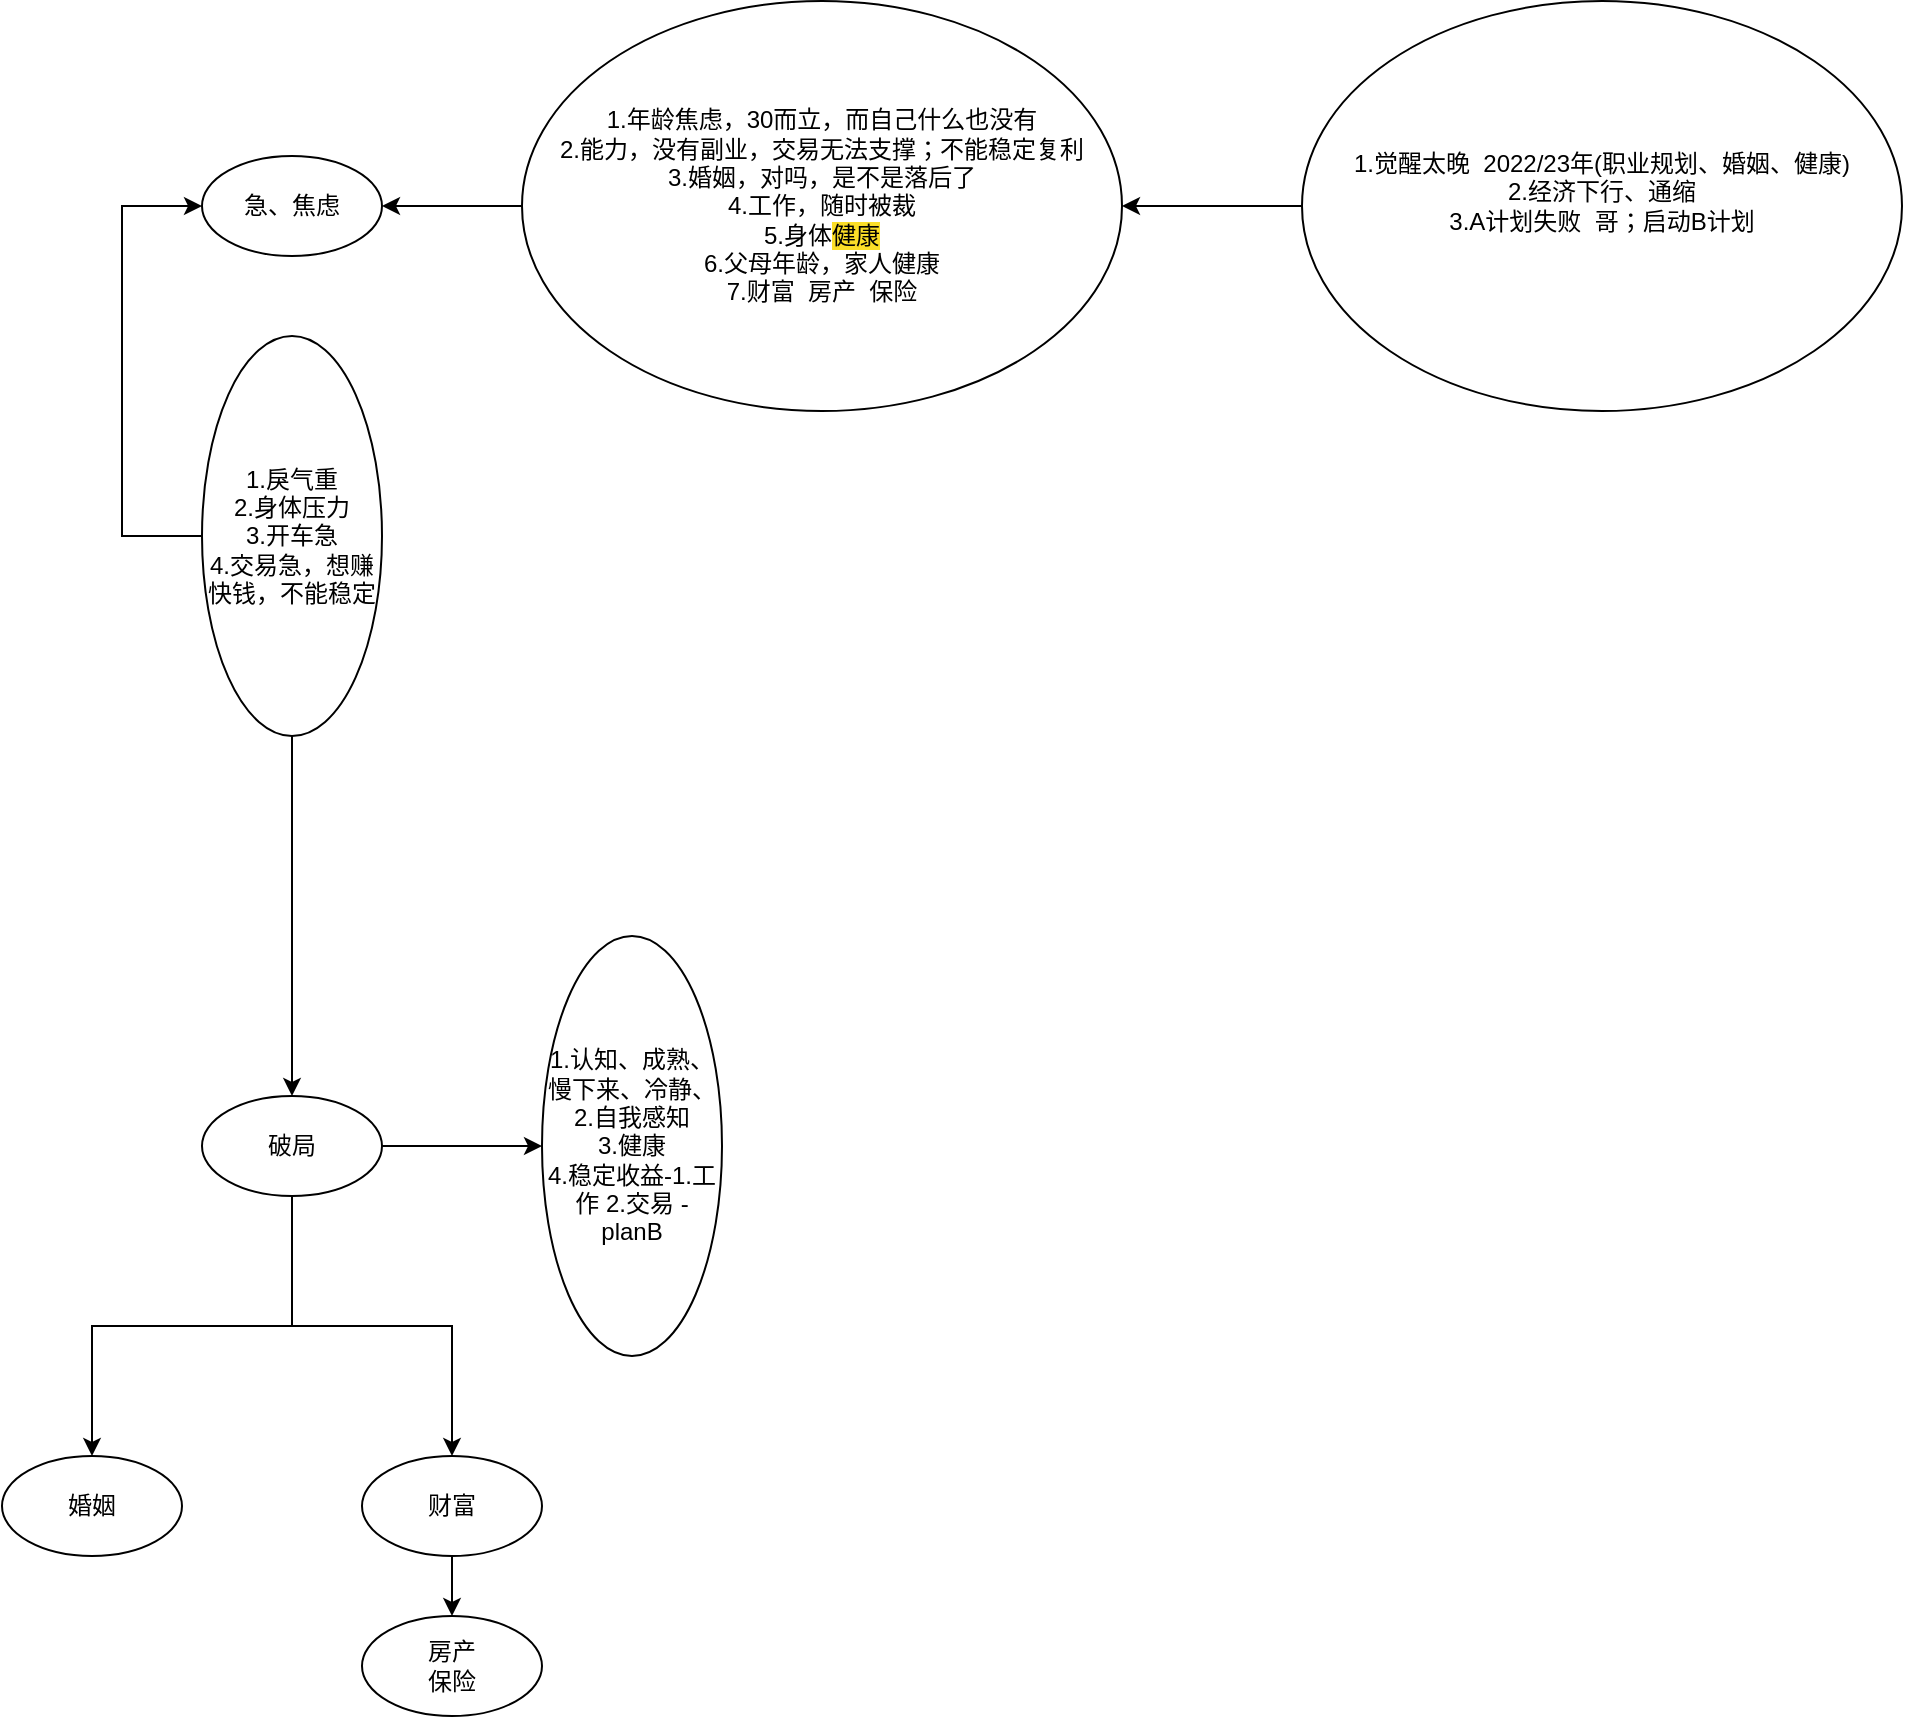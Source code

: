 <mxfile version="23.1.6" type="github">
  <diagram name="第 1 页" id="KEMMI0yfq3c-ek_gplTg">
    <mxGraphModel dx="1195" dy="596" grid="1" gridSize="10" guides="1" tooltips="1" connect="1" arrows="1" fold="1" page="1" pageScale="1" pageWidth="827" pageHeight="1169" math="0" shadow="0">
      <root>
        <mxCell id="0" />
        <mxCell id="1" parent="0" />
        <mxCell id="skOWN3L53YkmH7YidaTr-1" value="急、焦虑" style="ellipse;whiteSpace=wrap;html=1;" vertex="1" parent="1">
          <mxGeometry x="310" y="300" width="90" height="50" as="geometry" />
        </mxCell>
        <mxCell id="skOWN3L53YkmH7YidaTr-3" style="edgeStyle=orthogonalEdgeStyle;rounded=0;orthogonalLoop=1;jettySize=auto;html=1;exitX=0;exitY=0.5;exitDx=0;exitDy=0;entryX=0;entryY=0.5;entryDx=0;entryDy=0;" edge="1" parent="1" source="skOWN3L53YkmH7YidaTr-2" target="skOWN3L53YkmH7YidaTr-1">
          <mxGeometry relative="1" as="geometry">
            <Array as="points">
              <mxPoint x="270" y="490" />
              <mxPoint x="270" y="325" />
            </Array>
          </mxGeometry>
        </mxCell>
        <mxCell id="skOWN3L53YkmH7YidaTr-9" style="edgeStyle=orthogonalEdgeStyle;rounded=0;orthogonalLoop=1;jettySize=auto;html=1;exitX=0.5;exitY=1;exitDx=0;exitDy=0;" edge="1" parent="1" source="skOWN3L53YkmH7YidaTr-2" target="skOWN3L53YkmH7YidaTr-8">
          <mxGeometry relative="1" as="geometry" />
        </mxCell>
        <mxCell id="skOWN3L53YkmH7YidaTr-2" value="1.戾气重&lt;br&gt;2.身体压力&lt;br&gt;3.开车急&lt;br&gt;4.交易急，想赚快钱，不能稳定" style="ellipse;whiteSpace=wrap;html=1;" vertex="1" parent="1">
          <mxGeometry x="310" y="390" width="90" height="200" as="geometry" />
        </mxCell>
        <mxCell id="skOWN3L53YkmH7YidaTr-5" value="" style="edgeStyle=orthogonalEdgeStyle;rounded=0;orthogonalLoop=1;jettySize=auto;html=1;" edge="1" parent="1" source="skOWN3L53YkmH7YidaTr-4" target="skOWN3L53YkmH7YidaTr-1">
          <mxGeometry relative="1" as="geometry" />
        </mxCell>
        <mxCell id="skOWN3L53YkmH7YidaTr-4" value="1.&lt;span style=&quot;background-color: initial;&quot;&gt;年龄焦虑，30而立，而自己什么也没有&lt;br&gt;&lt;/span&gt;&lt;span style=&quot;background-color: initial;&quot;&gt;2.能力&lt;/span&gt;&lt;span style=&quot;background-color: initial;&quot; class=&quot;ne-text&quot;&gt;，没有副业，交易无法支撑；不能稳定复利&lt;br&gt;&lt;/span&gt;&lt;span style=&quot;background-color: initial;&quot;&gt;3.&lt;/span&gt;&lt;span style=&quot;background-color: initial;&quot;&gt;婚姻，对吗，是不是落后了&lt;br&gt;4.工作，随时被裁&lt;br&gt;5.&lt;/span&gt;&lt;span style=&quot;background-color: initial;&quot;&gt;身体&lt;/span&gt;&lt;span style=&quot;background-color: rgb(251, 222, 40);&quot; class=&quot;ne-text&quot;&gt;健康&lt;br&gt;&lt;/span&gt;&lt;span style=&quot;background-color: initial;&quot;&gt;6.&lt;/span&gt;&lt;span style=&quot;background-color: initial;&quot;&gt;父母年龄，家人健康&lt;br&gt;7.财富&amp;nbsp; 房产&amp;nbsp; 保险&lt;/span&gt;&lt;span style=&quot;background-color: initial;&quot;&gt;&lt;br&gt;&lt;/span&gt;" style="ellipse;whiteSpace=wrap;html=1;" vertex="1" parent="1">
          <mxGeometry x="470" y="222.5" width="300" height="205" as="geometry" />
        </mxCell>
        <mxCell id="skOWN3L53YkmH7YidaTr-7" style="edgeStyle=orthogonalEdgeStyle;rounded=0;orthogonalLoop=1;jettySize=auto;html=1;exitX=0;exitY=0.5;exitDx=0;exitDy=0;" edge="1" parent="1" source="skOWN3L53YkmH7YidaTr-6" target="skOWN3L53YkmH7YidaTr-4">
          <mxGeometry relative="1" as="geometry" />
        </mxCell>
        <mxCell id="skOWN3L53YkmH7YidaTr-6" value="&lt;span style=&quot;background-color: initial;&quot;&gt;1.觉醒太晚&amp;nbsp; 2022/23年(职业规划、婚姻、健康)&lt;br&gt;2.经济下行、通缩&lt;br&gt;3.A计划失败&amp;nbsp; 哥；启动B计划&lt;br&gt;&lt;br&gt;&lt;/span&gt;" style="ellipse;whiteSpace=wrap;html=1;" vertex="1" parent="1">
          <mxGeometry x="860" y="222.5" width="300" height="205" as="geometry" />
        </mxCell>
        <mxCell id="skOWN3L53YkmH7YidaTr-11" style="edgeStyle=orthogonalEdgeStyle;rounded=0;orthogonalLoop=1;jettySize=auto;html=1;exitX=1;exitY=0.5;exitDx=0;exitDy=0;" edge="1" parent="1" source="skOWN3L53YkmH7YidaTr-8" target="skOWN3L53YkmH7YidaTr-10">
          <mxGeometry relative="1" as="geometry" />
        </mxCell>
        <mxCell id="skOWN3L53YkmH7YidaTr-14" style="edgeStyle=orthogonalEdgeStyle;rounded=0;orthogonalLoop=1;jettySize=auto;html=1;exitX=0.5;exitY=1;exitDx=0;exitDy=0;entryX=0.5;entryY=0;entryDx=0;entryDy=0;" edge="1" parent="1" source="skOWN3L53YkmH7YidaTr-8" target="skOWN3L53YkmH7YidaTr-12">
          <mxGeometry relative="1" as="geometry" />
        </mxCell>
        <mxCell id="skOWN3L53YkmH7YidaTr-18" style="edgeStyle=orthogonalEdgeStyle;rounded=0;orthogonalLoop=1;jettySize=auto;html=1;exitX=0.5;exitY=1;exitDx=0;exitDy=0;" edge="1" parent="1" source="skOWN3L53YkmH7YidaTr-8" target="skOWN3L53YkmH7YidaTr-13">
          <mxGeometry relative="1" as="geometry" />
        </mxCell>
        <mxCell id="skOWN3L53YkmH7YidaTr-8" value="破局" style="ellipse;whiteSpace=wrap;html=1;" vertex="1" parent="1">
          <mxGeometry x="310" y="770" width="90" height="50" as="geometry" />
        </mxCell>
        <mxCell id="skOWN3L53YkmH7YidaTr-10" value="1.认知、成熟、慢下来、冷静、2.自我感知&lt;br&gt;3.健康&lt;br&gt;4.稳定收益-1.工作 2.交易 - planB" style="ellipse;whiteSpace=wrap;html=1;" vertex="1" parent="1">
          <mxGeometry x="480" y="690" width="90" height="210" as="geometry" />
        </mxCell>
        <mxCell id="skOWN3L53YkmH7YidaTr-12" value="婚姻" style="ellipse;whiteSpace=wrap;html=1;" vertex="1" parent="1">
          <mxGeometry x="210" y="950" width="90" height="50" as="geometry" />
        </mxCell>
        <mxCell id="skOWN3L53YkmH7YidaTr-19" style="edgeStyle=orthogonalEdgeStyle;rounded=0;orthogonalLoop=1;jettySize=auto;html=1;exitX=0.5;exitY=1;exitDx=0;exitDy=0;" edge="1" parent="1" source="skOWN3L53YkmH7YidaTr-13" target="skOWN3L53YkmH7YidaTr-16">
          <mxGeometry relative="1" as="geometry" />
        </mxCell>
        <mxCell id="skOWN3L53YkmH7YidaTr-13" value="财富" style="ellipse;whiteSpace=wrap;html=1;" vertex="1" parent="1">
          <mxGeometry x="390" y="950" width="90" height="50" as="geometry" />
        </mxCell>
        <mxCell id="skOWN3L53YkmH7YidaTr-16" value="房产&lt;br&gt;保险" style="ellipse;whiteSpace=wrap;html=1;" vertex="1" parent="1">
          <mxGeometry x="390" y="1030" width="90" height="50" as="geometry" />
        </mxCell>
      </root>
    </mxGraphModel>
  </diagram>
</mxfile>
